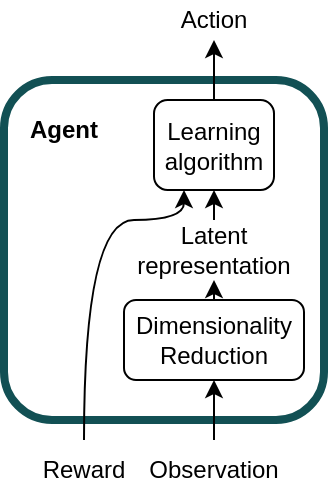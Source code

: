 <mxfile version="17.2.4" type="device"><diagram id="LzqqBYhD9N1Lm5rdjtnt" name="Page-1"><mxGraphModel dx="1102" dy="501" grid="1" gridSize="10" guides="1" tooltips="1" connect="1" arrows="1" fold="1" page="1" pageScale="1" pageWidth="850" pageHeight="1100" math="0" shadow="0"><root><mxCell id="0"/><mxCell id="1" parent="0"/><mxCell id="151LLQzy4NfJTTB8gRh7-3" value="&lt;p style=&quot;line-height: 1.5&quot;&gt;&lt;br&gt;&lt;/p&gt;" style="text;html=1;strokeColor=#125054;fillColor=none;align=center;verticalAlign=middle;whiteSpace=wrap;rounded=1;fontSize=12;strokeWidth=4;" parent="1" vertex="1"><mxGeometry x="190" y="70" width="160" height="170" as="geometry"/></mxCell><mxCell id="151LLQzy4NfJTTB8gRh7-9" value="&lt;b&gt;Agent&lt;/b&gt;" style="text;html=1;strokeColor=none;fillColor=none;align=center;verticalAlign=middle;whiteSpace=wrap;rounded=0;fontSize=12;" parent="1" vertex="1"><mxGeometry x="190" y="80" width="60" height="30" as="geometry"/></mxCell><mxCell id="151LLQzy4NfJTTB8gRh7-10" value="&lt;div&gt;Learning&lt;/div&gt;&lt;div&gt;algorithm&lt;br&gt;&lt;/div&gt;" style="rounded=1;whiteSpace=wrap;html=1;fontSize=12;" parent="1" vertex="1"><mxGeometry x="265" y="80" width="60" height="45" as="geometry"/></mxCell><mxCell id="151LLQzy4NfJTTB8gRh7-15" value="&lt;div&gt;Dimensionality&lt;/div&gt;&lt;div&gt;Reduction&lt;br&gt;&lt;/div&gt;" style="rounded=1;whiteSpace=wrap;html=1;fontSize=12;" parent="1" vertex="1"><mxGeometry x="250" y="180" width="90" height="40" as="geometry"/></mxCell><mxCell id="151LLQzy4NfJTTB8gRh7-16" value="Observation" style="text;html=1;strokeColor=none;fillColor=none;align=center;verticalAlign=middle;whiteSpace=wrap;rounded=0;" parent="1" vertex="1"><mxGeometry x="265" y="250" width="60" height="30" as="geometry"/></mxCell><mxCell id="151LLQzy4NfJTTB8gRh7-17" value="Latent representation" style="text;html=1;strokeColor=none;fillColor=none;align=center;verticalAlign=middle;whiteSpace=wrap;rounded=0;" parent="1" vertex="1"><mxGeometry x="255" y="140" width="80" height="30" as="geometry"/></mxCell><mxCell id="151LLQzy4NfJTTB8gRh7-18" value="" style="endArrow=classic;html=1;rounded=0;exitX=0.5;exitY=0;exitDx=0;exitDy=0;entryX=0.5;entryY=1;entryDx=0;entryDy=0;" parent="1" source="151LLQzy4NfJTTB8gRh7-16" target="151LLQzy4NfJTTB8gRh7-15" edge="1"><mxGeometry width="50" height="50" relative="1" as="geometry"><mxPoint x="400" y="280" as="sourcePoint"/><mxPoint x="310" y="220" as="targetPoint"/></mxGeometry></mxCell><mxCell id="151LLQzy4NfJTTB8gRh7-19" value="&lt;div&gt;Reward&lt;/div&gt;" style="text;html=1;strokeColor=none;fillColor=none;align=center;verticalAlign=middle;whiteSpace=wrap;rounded=0;" parent="1" vertex="1"><mxGeometry x="200" y="250" width="60" height="30" as="geometry"/></mxCell><mxCell id="151LLQzy4NfJTTB8gRh7-20" value="" style="curved=1;endArrow=classic;html=1;rounded=0;exitX=0.5;exitY=0;exitDx=0;exitDy=0;entryX=0.25;entryY=1;entryDx=0;entryDy=0;" parent="1" source="151LLQzy4NfJTTB8gRh7-19" target="151LLQzy4NfJTTB8gRh7-10" edge="1"><mxGeometry width="50" height="50" relative="1" as="geometry"><mxPoint x="400" y="280" as="sourcePoint"/><mxPoint x="450" y="230" as="targetPoint"/><Array as="points"><mxPoint x="230" y="140"/><mxPoint x="280" y="140"/></Array></mxGeometry></mxCell><mxCell id="151LLQzy4NfJTTB8gRh7-21" value="" style="endArrow=classic;html=1;rounded=0;exitX=0.5;exitY=0;exitDx=0;exitDy=0;entryX=0.5;entryY=1;entryDx=0;entryDy=0;" parent="1" source="151LLQzy4NfJTTB8gRh7-15" target="151LLQzy4NfJTTB8gRh7-17" edge="1"><mxGeometry width="50" height="50" relative="1" as="geometry"><mxPoint x="400" y="280" as="sourcePoint"/><mxPoint x="450" y="230" as="targetPoint"/></mxGeometry></mxCell><mxCell id="151LLQzy4NfJTTB8gRh7-22" value="" style="endArrow=classic;html=1;rounded=0;entryX=0.5;entryY=1;entryDx=0;entryDy=0;exitX=0.5;exitY=0;exitDx=0;exitDy=0;" parent="1" source="151LLQzy4NfJTTB8gRh7-17" target="151LLQzy4NfJTTB8gRh7-10" edge="1"><mxGeometry width="50" height="50" relative="1" as="geometry"><mxPoint x="295" y="140" as="sourcePoint"/><mxPoint x="305" y="170" as="targetPoint"/></mxGeometry></mxCell><mxCell id="151LLQzy4NfJTTB8gRh7-23" value="" style="endArrow=classic;html=1;rounded=0;exitX=0.5;exitY=0;exitDx=0;exitDy=0;entryX=0.5;entryY=1;entryDx=0;entryDy=0;" parent="1" source="151LLQzy4NfJTTB8gRh7-10" target="151LLQzy4NfJTTB8gRh7-24" edge="1"><mxGeometry width="50" height="50" relative="1" as="geometry"><mxPoint x="400" y="280" as="sourcePoint"/><mxPoint x="295" y="40" as="targetPoint"/></mxGeometry></mxCell><mxCell id="151LLQzy4NfJTTB8gRh7-24" value="Action" style="text;html=1;strokeColor=none;fillColor=none;align=center;verticalAlign=middle;whiteSpace=wrap;rounded=0;" parent="1" vertex="1"><mxGeometry x="265" y="30" width="60" height="20" as="geometry"/></mxCell></root></mxGraphModel></diagram></mxfile>